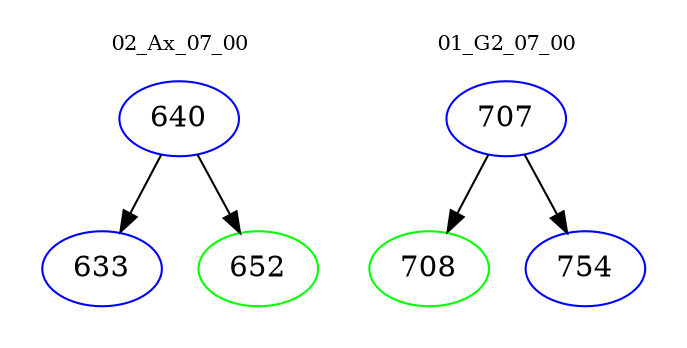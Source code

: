 digraph{
subgraph cluster_0 {
color = white
label = "02_Ax_07_00";
fontsize=10;
T0_640 [label="640", color="blue"]
T0_640 -> T0_633 [color="black"]
T0_633 [label="633", color="blue"]
T0_640 -> T0_652 [color="black"]
T0_652 [label="652", color="green"]
}
subgraph cluster_1 {
color = white
label = "01_G2_07_00";
fontsize=10;
T1_707 [label="707", color="blue"]
T1_707 -> T1_708 [color="black"]
T1_708 [label="708", color="green"]
T1_707 -> T1_754 [color="black"]
T1_754 [label="754", color="blue"]
}
}
